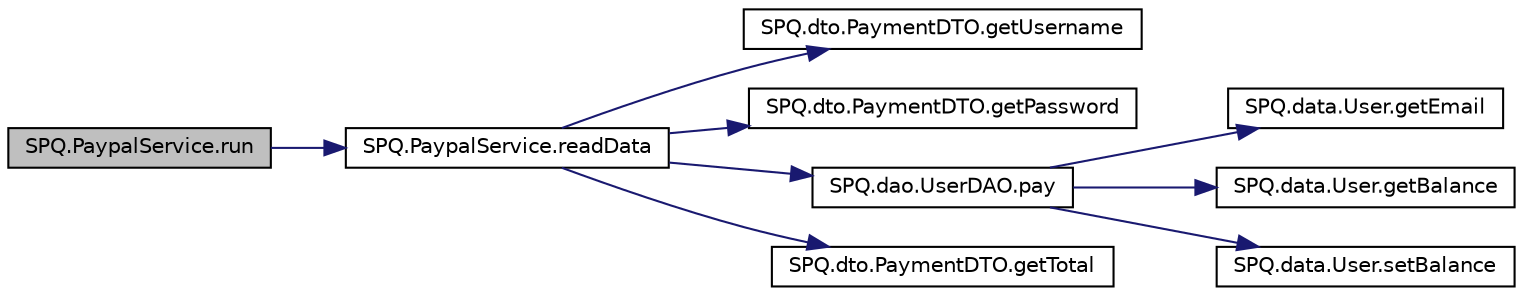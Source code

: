 digraph "SPQ.PaypalService.run"
{
  edge [fontname="Helvetica",fontsize="10",labelfontname="Helvetica",labelfontsize="10"];
  node [fontname="Helvetica",fontsize="10",shape=record];
  rankdir="LR";
  Node12 [label="SPQ.PaypalService.run",height=0.2,width=0.4,color="black", fillcolor="grey75", style="filled", fontcolor="black"];
  Node12 -> Node13 [color="midnightblue",fontsize="10",style="solid"];
  Node13 [label="SPQ.PaypalService.readData",height=0.2,width=0.4,color="black", fillcolor="white", style="filled",URL="$class_s_p_q_1_1_paypal_service.html#aae478af6069bf1ffa928b09f2a91328d"];
  Node13 -> Node14 [color="midnightblue",fontsize="10",style="solid"];
  Node14 [label="SPQ.dto.PaymentDTO.getUsername",height=0.2,width=0.4,color="black", fillcolor="white", style="filled",URL="$class_s_p_q_1_1dto_1_1_payment_d_t_o.html#a31d0edbb3ec64b406e70cd3deaa5ab1a"];
  Node13 -> Node15 [color="midnightblue",fontsize="10",style="solid"];
  Node15 [label="SPQ.dto.PaymentDTO.getPassword",height=0.2,width=0.4,color="black", fillcolor="white", style="filled",URL="$class_s_p_q_1_1dto_1_1_payment_d_t_o.html#ae012449dd0baea7f169bb64dcf973dec"];
  Node13 -> Node16 [color="midnightblue",fontsize="10",style="solid"];
  Node16 [label="SPQ.dao.UserDAO.pay",height=0.2,width=0.4,color="black", fillcolor="white", style="filled",URL="$class_s_p_q_1_1dao_1_1_user_d_a_o.html#a8223c677b1ae55147860ea533be434a7"];
  Node16 -> Node17 [color="midnightblue",fontsize="10",style="solid"];
  Node17 [label="SPQ.data.User.getEmail",height=0.2,width=0.4,color="black", fillcolor="white", style="filled",URL="$class_s_p_q_1_1data_1_1_user.html#a4f3ae0062ee7529314a5b791707ff4b4"];
  Node16 -> Node18 [color="midnightblue",fontsize="10",style="solid"];
  Node18 [label="SPQ.data.User.getBalance",height=0.2,width=0.4,color="black", fillcolor="white", style="filled",URL="$class_s_p_q_1_1data_1_1_user.html#a03cc880edbf4758b44318af1587824e5"];
  Node16 -> Node19 [color="midnightblue",fontsize="10",style="solid"];
  Node19 [label="SPQ.data.User.setBalance",height=0.2,width=0.4,color="black", fillcolor="white", style="filled",URL="$class_s_p_q_1_1data_1_1_user.html#ab9b205d96fa6c53cc3956c2ddcc9c4a7"];
  Node13 -> Node20 [color="midnightblue",fontsize="10",style="solid"];
  Node20 [label="SPQ.dto.PaymentDTO.getTotal",height=0.2,width=0.4,color="black", fillcolor="white", style="filled",URL="$class_s_p_q_1_1dto_1_1_payment_d_t_o.html#a04cd2104d07971407126fcf75ef17d5b"];
}
